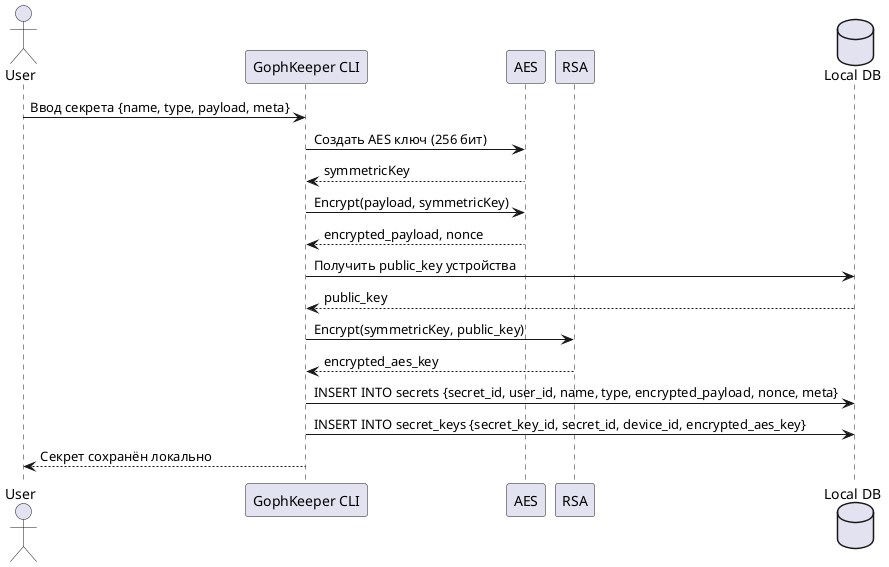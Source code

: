 @startuml
' Актор — пользователь, взаимодействующий с приложением GophKeeper CLI
actor User

' Участники процесса
participant "GophKeeper CLI" as Client
participant AES
participant RSA
database "Local DB" as LDB

' Пользователь вводит данные секрета (название, тип, содержимое, метаданные)
User -> Client: Ввод секрета {name, type, payload, meta}

' Генерация симметричного AES-ключа для шифрования данных
Client -> AES: Создать AES ключ (256 бит)
AES --> Client: symmetricKey

' Шифрование содержимого секрета с использованием AES-GCM
Client -> AES: Encrypt(payload, symmetricKey)
AES --> Client: encrypted_payload, nonce

' Получение публичного ключа устройства из локальной БД
Client -> LDB: Получить public_key устройства
LDB --> Client: public_key

' Шифрование AES-ключа публичным ключом RSA устройства
Client -> RSA: Encrypt(symmetricKey, public_key)
RSA --> Client: encrypted_aes_key

' Сохранение зашифрованных данных секрета в таблице secrets
Client -> LDB: INSERT INTO secrets {secret_id, user_id, name, type, encrypted_payload, nonce, meta}

' Сохранение зашифрованного AES-ключа в таблице secret_keys
Client -> LDB: INSERT INTO secret_keys {secret_key_id, secret_id, device_id, encrypted_aes_key}

' Уведомление пользователя об успешном сохранении
Client --> User: Секрет сохранён локально
@enduml
